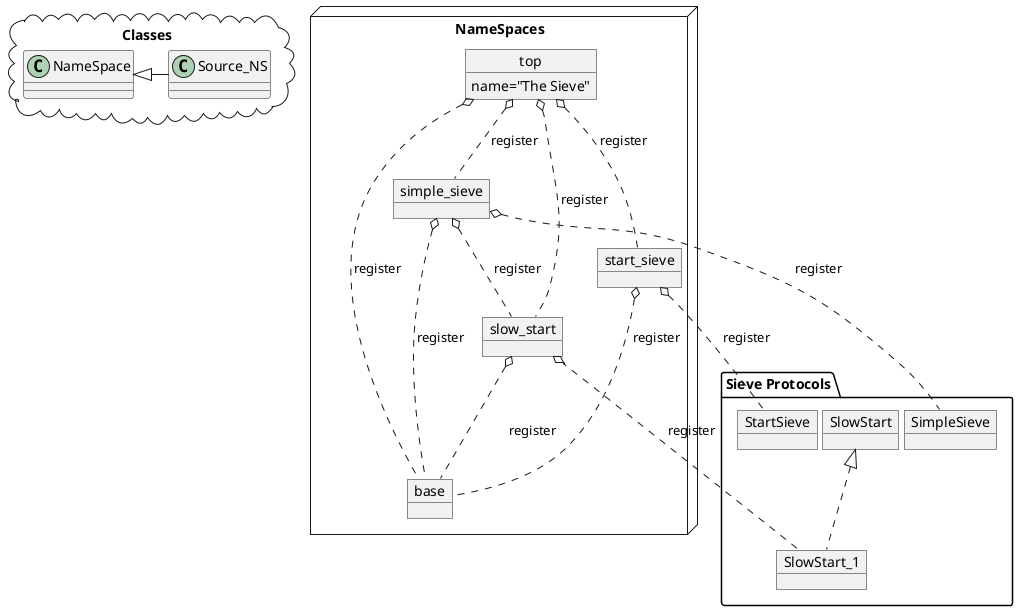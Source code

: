 @startuml

package Classes <<Cloud>> {
class NameSpace
class Source_NS
NameSpace <|- Source_NS
}

package NameSpaces <<Node>> {
object top {
  name="The Sieve"
}
object start_sieve
object slow_start
object simple_sieve
object base
}

package "Sieve Protocols" {
  object StartSieve
  object SlowStart
  object SlowStart_1
  SlowStart <|.. SlowStart_1
  object SimpleSieve
}
start_sieve  o.. base : register
slow_start   o.. base : register
simple_sieve o.. base : register


start_sieve  o.. StartSieve   : register

slow_start   o.. SlowStart_1  : register
simple_sieve o.. slow_start   : register

simple_sieve o.. SimpleSieve  : register

top o.. start_sieve  : register
top o..	slow_start   : register
top o..	simple_sieve : register
top o..	base         : register

@enduml
